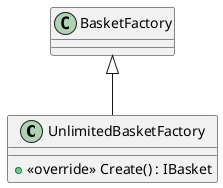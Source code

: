 @startuml
class UnlimitedBasketFactory {
    + <<override>> Create() : IBasket
}
BasketFactory <|-- UnlimitedBasketFactory
@enduml
